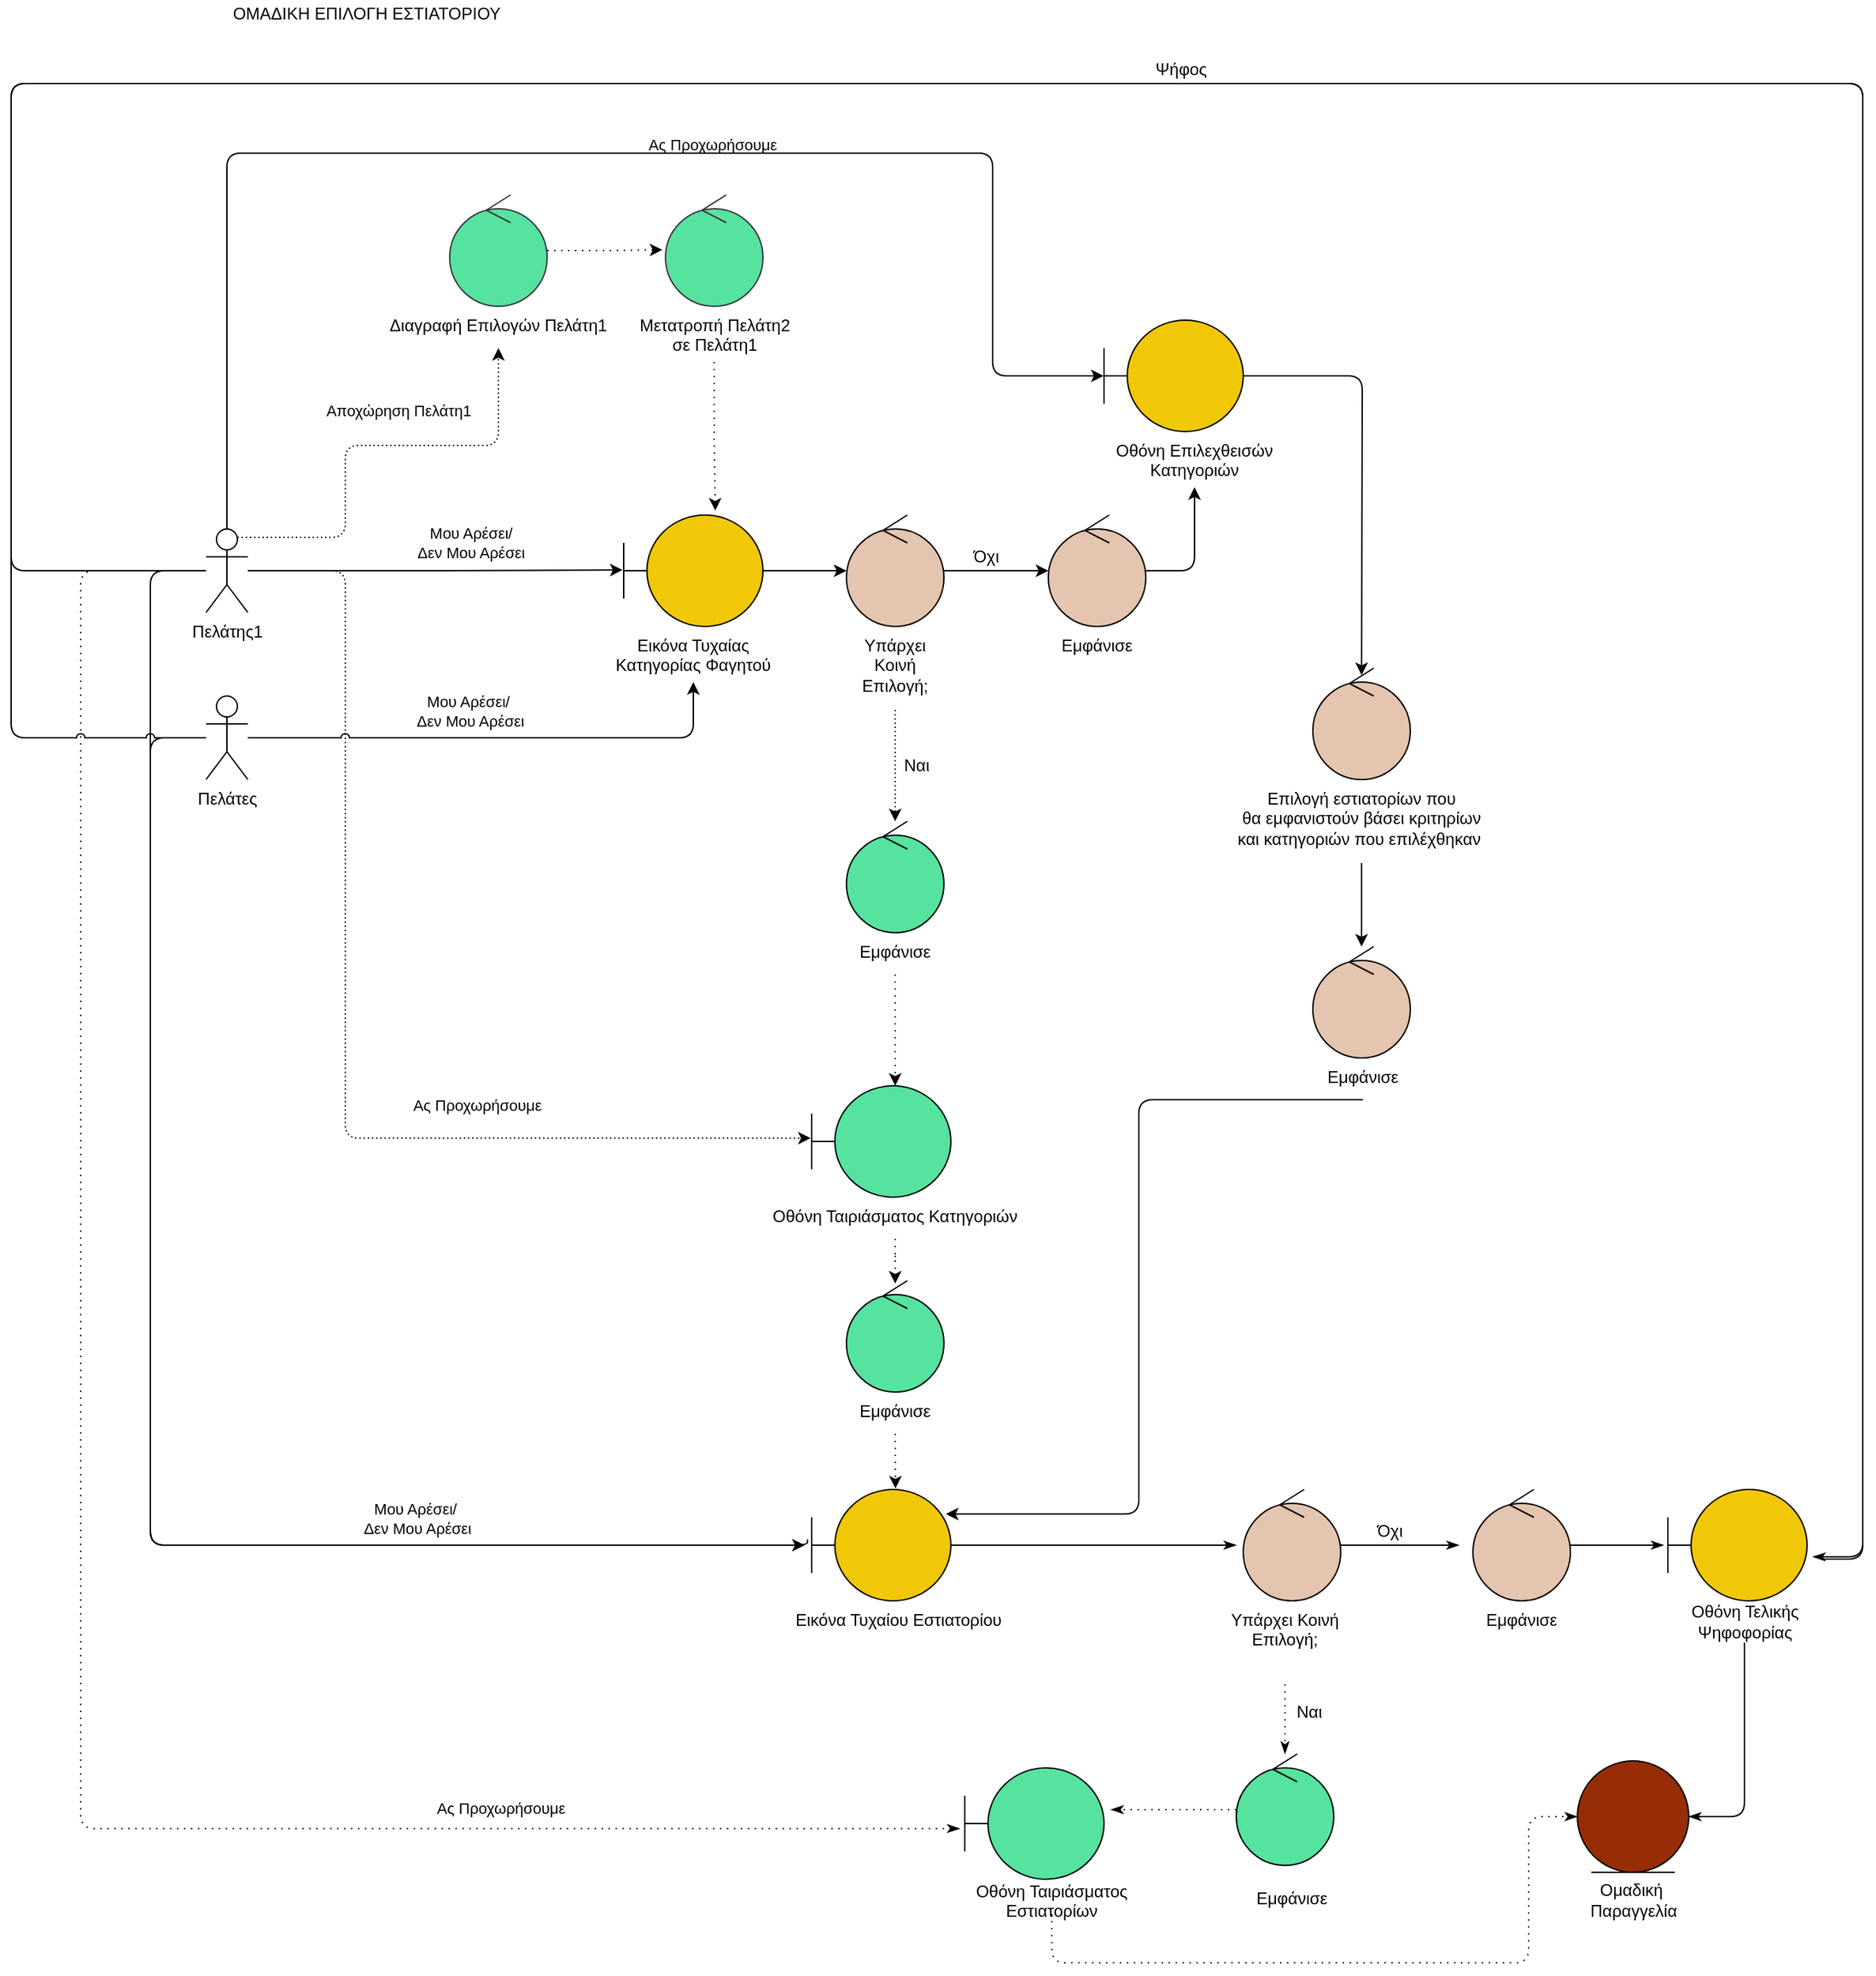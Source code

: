 <mxfile version="18.0.5" type="device"><diagram id="uHfvvN2AQdhe62Gos8ld" name="Page-1"><mxGraphModel dx="3250" dy="429" grid="1" gridSize="10" guides="1" tooltips="1" connect="1" arrows="1" fold="1" page="1" pageScale="1" pageWidth="827" pageHeight="1169" math="0" shadow="0"><root><mxCell id="0"/><mxCell id="1" parent="0"/><mxCell id="l14kzdqZGEYlCAnCeNNU-1" style="edgeStyle=orthogonalEdgeStyle;rounded=0;orthogonalLoop=1;jettySize=auto;html=1;entryX=-0.008;entryY=0.493;entryDx=0;entryDy=0;entryPerimeter=0;" edge="1" parent="1" source="l14kzdqZGEYlCAnCeNNU-5" target="l14kzdqZGEYlCAnCeNNU-9"><mxGeometry relative="1" as="geometry"/></mxCell><mxCell id="l14kzdqZGEYlCAnCeNNU-2" value="Μου Αρέσει/&lt;br&gt;Δεν Μου Αρέσει" style="edgeLabel;html=1;align=center;verticalAlign=middle;resizable=0;points=[];labelBackgroundColor=none;" vertex="1" connectable="0" parent="l14kzdqZGEYlCAnCeNNU-1"><mxGeometry x="-0.22" y="-2" relative="1" as="geometry"><mxPoint x="55" y="-22" as="offset"/></mxGeometry></mxCell><mxCell id="l14kzdqZGEYlCAnCeNNU-3" style="edgeStyle=orthogonalEdgeStyle;rounded=1;orthogonalLoop=1;jettySize=auto;html=1;entryX=-0.007;entryY=0.47;entryDx=0;entryDy=0;entryPerimeter=0;fillColor=#a20025;strokeColor=#000000;dashed=1;dashPattern=1 2;jumpStyle=arc;" edge="1" parent="1" source="l14kzdqZGEYlCAnCeNNU-5" target="l14kzdqZGEYlCAnCeNNU-33"><mxGeometry relative="1" as="geometry"><Array as="points"><mxPoint x="-2190" y="420"/><mxPoint x="-2190" y="828"/></Array></mxGeometry></mxCell><mxCell id="l14kzdqZGEYlCAnCeNNU-4" style="edgeStyle=orthogonalEdgeStyle;rounded=1;orthogonalLoop=1;jettySize=auto;html=1;entryX=-0.003;entryY=0.494;entryDx=0;entryDy=0;entryPerimeter=0;" edge="1" parent="1" source="l14kzdqZGEYlCAnCeNNU-5" target="l14kzdqZGEYlCAnCeNNU-25"><mxGeometry relative="1" as="geometry"><Array as="points"><mxPoint x="-2275" y="120"/><mxPoint x="-1725" y="120"/><mxPoint x="-1725" y="280"/><mxPoint x="-1645" y="280"/></Array></mxGeometry></mxCell><mxCell id="l14kzdqZGEYlCAnCeNNU-73" style="edgeStyle=orthogonalEdgeStyle;rounded=1;jumpStyle=arc;orthogonalLoop=1;jettySize=auto;html=1;entryX=-0.03;entryY=0.448;entryDx=0;entryDy=0;entryPerimeter=0;endArrow=none;endFill=0;" edge="1" parent="1" source="l14kzdqZGEYlCAnCeNNU-5" target="l14kzdqZGEYlCAnCeNNU-59"><mxGeometry relative="1" as="geometry"><Array as="points"><mxPoint x="-2330" y="420"/><mxPoint x="-2330" y="1120"/><mxPoint x="-1858" y="1120"/></Array></mxGeometry></mxCell><mxCell id="l14kzdqZGEYlCAnCeNNU-90" style="edgeStyle=orthogonalEdgeStyle;rounded=1;jumpStyle=arc;orthogonalLoop=1;jettySize=auto;html=1;entryX=-0.036;entryY=0.545;entryDx=0;entryDy=0;entryPerimeter=0;dashed=1;dashPattern=1 4;startArrow=none;startFill=0;endArrow=classicThin;endFill=1;" edge="1" parent="1" source="l14kzdqZGEYlCAnCeNNU-5" target="l14kzdqZGEYlCAnCeNNU-88"><mxGeometry relative="1" as="geometry"><Array as="points"><mxPoint x="-2380" y="420"/><mxPoint x="-2380" y="1324"/></Array></mxGeometry></mxCell><mxCell id="l14kzdqZGEYlCAnCeNNU-95" style="edgeStyle=orthogonalEdgeStyle;rounded=1;jumpStyle=arc;orthogonalLoop=1;jettySize=auto;html=1;entryX=1.042;entryY=0.605;entryDx=0;entryDy=0;entryPerimeter=0;startArrow=none;startFill=0;endArrow=classicThin;endFill=1;" edge="1" parent="1" source="l14kzdqZGEYlCAnCeNNU-5" target="l14kzdqZGEYlCAnCeNNU-92"><mxGeometry relative="1" as="geometry"><Array as="points"><mxPoint x="-2430" y="420"/><mxPoint x="-2430" y="70"/><mxPoint x="-1100" y="70"/><mxPoint x="-1100" y="1128"/></Array></mxGeometry></mxCell><mxCell id="l14kzdqZGEYlCAnCeNNU-5" value="Πελάτης1" style="shape=umlActor;verticalLabelPosition=bottom;verticalAlign=top;html=1;outlineConnect=0;" vertex="1" parent="1"><mxGeometry x="-2290" y="390" width="30" height="60" as="geometry"/></mxCell><mxCell id="l14kzdqZGEYlCAnCeNNU-6" style="edgeStyle=orthogonalEdgeStyle;rounded=1;orthogonalLoop=1;jettySize=auto;html=1;fillColor=#ffff88;strokeColor=#000000;dashed=1;dashPattern=1 2;entryX=0.5;entryY=1;entryDx=0;entryDy=0;exitX=0.75;exitY=0.1;exitDx=0;exitDy=0;exitPerimeter=0;" edge="1" parent="1" source="l14kzdqZGEYlCAnCeNNU-5" target="l14kzdqZGEYlCAnCeNNU-51"><mxGeometry relative="1" as="geometry"><mxPoint x="-2080" y="240" as="targetPoint"/><Array as="points"><mxPoint x="-2190" y="396"/><mxPoint x="-2190" y="330"/><mxPoint x="-2080" y="330"/></Array></mxGeometry></mxCell><mxCell id="l14kzdqZGEYlCAnCeNNU-7" value="Αποχώρηση Πελάτη1" style="edgeLabel;html=1;align=center;verticalAlign=middle;resizable=0;points=[];labelBackgroundColor=none;" vertex="1" connectable="0" parent="l14kzdqZGEYlCAnCeNNU-6"><mxGeometry x="0.497" y="-1" relative="1" as="geometry"><mxPoint x="-61" y="-26" as="offset"/></mxGeometry></mxCell><mxCell id="l14kzdqZGEYlCAnCeNNU-8" style="edgeStyle=orthogonalEdgeStyle;rounded=0;orthogonalLoop=1;jettySize=auto;html=1;" edge="1" parent="1" source="l14kzdqZGEYlCAnCeNNU-9" target="l14kzdqZGEYlCAnCeNNU-45"><mxGeometry relative="1" as="geometry"/></mxCell><mxCell id="l14kzdqZGEYlCAnCeNNU-9" value="" style="shape=umlBoundary;whiteSpace=wrap;html=1;fillColor=#F0C808;" vertex="1" parent="1"><mxGeometry x="-1990" y="380" width="100" height="80" as="geometry"/></mxCell><mxCell id="l14kzdqZGEYlCAnCeNNU-10" style="edgeStyle=orthogonalEdgeStyle;rounded=1;orthogonalLoop=1;jettySize=auto;html=1;entryX=0.5;entryY=1;entryDx=0;entryDy=0;jumpStyle=arc;" edge="1" parent="1" source="l14kzdqZGEYlCAnCeNNU-12" target="l14kzdqZGEYlCAnCeNNU-53"><mxGeometry relative="1" as="geometry"><Array as="points"><mxPoint x="-1940" y="540"/></Array></mxGeometry></mxCell><mxCell id="l14kzdqZGEYlCAnCeNNU-11" style="edgeStyle=orthogonalEdgeStyle;rounded=1;orthogonalLoop=1;jettySize=auto;html=1;jumpStyle=arc;" edge="1" parent="1" source="l14kzdqZGEYlCAnCeNNU-12"><mxGeometry relative="1" as="geometry"><mxPoint x="-1860" y="1120" as="targetPoint"/><Array as="points"><mxPoint x="-2330" y="540"/><mxPoint x="-2330" y="1120"/></Array></mxGeometry></mxCell><mxCell id="l14kzdqZGEYlCAnCeNNU-96" style="edgeStyle=orthogonalEdgeStyle;rounded=1;jumpStyle=arc;orthogonalLoop=1;jettySize=auto;html=1;startArrow=none;startFill=0;endArrow=none;endFill=0;" edge="1" parent="1" source="l14kzdqZGEYlCAnCeNNU-12"><mxGeometry relative="1" as="geometry"><mxPoint x="-1130" y="1130" as="targetPoint"/><Array as="points"><mxPoint x="-2430" y="540"/><mxPoint x="-2430" y="70"/><mxPoint x="-1100" y="70"/><mxPoint x="-1100" y="1130"/></Array></mxGeometry></mxCell><mxCell id="l14kzdqZGEYlCAnCeNNU-12" value="Πελάτες" style="shape=umlActor;verticalLabelPosition=bottom;verticalAlign=top;html=1;outlineConnect=0;" vertex="1" parent="1"><mxGeometry x="-2290" y="510" width="30" height="60" as="geometry"/></mxCell><mxCell id="l14kzdqZGEYlCAnCeNNU-19" value="Μου Αρέσει/&lt;br&gt;&amp;nbsp;Δεν Μου Αρέσει" style="edgeLabel;html=1;align=center;verticalAlign=middle;resizable=0;points=[];labelBackgroundColor=none;" vertex="1" connectable="0" parent="1"><mxGeometry x="-2090" y="550" as="geometry"><mxPoint x="-12" y="-29" as="offset"/></mxGeometry></mxCell><mxCell id="l14kzdqZGEYlCAnCeNNU-22" style="edgeStyle=orthogonalEdgeStyle;rounded=1;orthogonalLoop=1;jettySize=auto;html=1;entryX=0.5;entryY=1;entryDx=0;entryDy=0;" edge="1" parent="1" source="l14kzdqZGEYlCAnCeNNU-23" target="l14kzdqZGEYlCAnCeNNU-56"><mxGeometry relative="1" as="geometry"><Array as="points"><mxPoint x="-1580" y="420"/></Array></mxGeometry></mxCell><mxCell id="l14kzdqZGEYlCAnCeNNU-23" value="" style="ellipse;shape=umlControl;whiteSpace=wrap;html=1;fillColor=#E4C5AF;" vertex="1" parent="1"><mxGeometry x="-1685" y="380" width="70" height="80" as="geometry"/></mxCell><mxCell id="l14kzdqZGEYlCAnCeNNU-24" style="edgeStyle=orthogonalEdgeStyle;rounded=1;orthogonalLoop=1;jettySize=auto;html=1;" edge="1" parent="1" source="l14kzdqZGEYlCAnCeNNU-25"><mxGeometry relative="1" as="geometry"><mxPoint x="-1460" y="495" as="targetPoint"/></mxGeometry></mxCell><mxCell id="l14kzdqZGEYlCAnCeNNU-25" value="" style="shape=umlBoundary;whiteSpace=wrap;html=1;fillColor=#F0C808;" vertex="1" parent="1"><mxGeometry x="-1645" y="240" width="100" height="80" as="geometry"/></mxCell><mxCell id="l14kzdqZGEYlCAnCeNNU-28" style="edgeStyle=orthogonalEdgeStyle;rounded=0;orthogonalLoop=1;jettySize=auto;html=1;exitX=0.5;exitY=1;exitDx=0;exitDy=0;" edge="1" parent="1" source="l14kzdqZGEYlCAnCeNNU-50" target="l14kzdqZGEYlCAnCeNNU-30"><mxGeometry relative="1" as="geometry"><mxPoint x="-1465" y="712.5" as="sourcePoint"/></mxGeometry></mxCell><mxCell id="l14kzdqZGEYlCAnCeNNU-29" style="edgeStyle=orthogonalEdgeStyle;rounded=1;orthogonalLoop=1;jettySize=auto;html=1;exitX=0.5;exitY=1;exitDx=0;exitDy=0;entryX=0.964;entryY=0.22;entryDx=0;entryDy=0;entryPerimeter=0;" edge="1" parent="1" source="l14kzdqZGEYlCAnCeNNU-65" target="l14kzdqZGEYlCAnCeNNU-59"><mxGeometry relative="1" as="geometry"><mxPoint x="-1740" y="1080" as="targetPoint"/><Array as="points"><mxPoint x="-1620" y="800"/><mxPoint x="-1620" y="1098"/></Array></mxGeometry></mxCell><mxCell id="l14kzdqZGEYlCAnCeNNU-30" value="" style="ellipse;shape=umlControl;whiteSpace=wrap;html=1;fillColor=#E4C5AF;" vertex="1" parent="1"><mxGeometry x="-1495" y="690" width="70" height="80" as="geometry"/></mxCell><mxCell id="l14kzdqZGEYlCAnCeNNU-31" style="edgeStyle=orthogonalEdgeStyle;rounded=0;orthogonalLoop=1;jettySize=auto;html=1;fillColor=#a20025;strokeColor=#000000;exitX=0.5;exitY=1;exitDx=0;exitDy=0;dashed=1;dashPattern=1 4;" edge="1" parent="1" source="l14kzdqZGEYlCAnCeNNU-57" target="l14kzdqZGEYlCAnCeNNU-33"><mxGeometry relative="1" as="geometry"><mxPoint x="-1710" y="535" as="targetPoint"/><Array as="points"><mxPoint x="-1795" y="760"/><mxPoint x="-1795" y="760"/></Array></mxGeometry></mxCell><mxCell id="l14kzdqZGEYlCAnCeNNU-32" value="" style="ellipse;shape=umlControl;whiteSpace=wrap;html=1;fillColor=#56E39F;fontColor=#ffffff;strokeColor=#000000;" vertex="1" parent="1"><mxGeometry x="-1830" y="600" width="70" height="80" as="geometry"/></mxCell><mxCell id="l14kzdqZGEYlCAnCeNNU-33" value="" style="shape=umlBoundary;whiteSpace=wrap;html=1;fillColor=#56E39F;fontColor=#ffffff;strokeColor=#000000;" vertex="1" parent="1"><mxGeometry x="-1855" y="790" width="100" height="80" as="geometry"/></mxCell><mxCell id="l14kzdqZGEYlCAnCeNNU-34" style="edgeStyle=orthogonalEdgeStyle;rounded=0;orthogonalLoop=1;jettySize=auto;html=1;entryX=0.602;entryY=-0.009;entryDx=0;entryDy=0;entryPerimeter=0;fillColor=#a20025;strokeColor=#000000;exitX=0.5;exitY=1;exitDx=0;exitDy=0;dashed=1;dashPattern=1 4;" edge="1" parent="1" source="l14kzdqZGEYlCAnCeNNU-62" target="l14kzdqZGEYlCAnCeNNU-59"><mxGeometry relative="1" as="geometry"><mxPoint x="-1790.21" y="1076.89" as="targetPoint"/><Array as="points"/></mxGeometry></mxCell><mxCell id="l14kzdqZGEYlCAnCeNNU-35" value="" style="ellipse;shape=umlControl;whiteSpace=wrap;html=1;fillColor=#56E39F;fontColor=#ffffff;strokeColor=#000000;" vertex="1" parent="1"><mxGeometry x="-1830" y="930" width="70" height="80" as="geometry"/></mxCell><mxCell id="l14kzdqZGEYlCAnCeNNU-36" value="&lt;div style=&quot;&quot;&gt;&lt;font face=&quot;helvetica&quot;&gt;&lt;span style=&quot;font-size: 11px;&quot;&gt;Ας Προχωρήσουμε&lt;/span&gt;&lt;/font&gt;&lt;/div&gt;" style="text;whiteSpace=wrap;html=1;labelBackgroundColor=none;align=center;" vertex="1" parent="1"><mxGeometry x="-2145" y="790" width="100" height="30" as="geometry"/></mxCell><mxCell id="l14kzdqZGEYlCAnCeNNU-38" value="ΟΜΑΔΙΚΗ ΕΠΙΛΟΓΗ ΕΣΤΙΑΤΟΡΙΟΥ" style="text;html=1;align=center;verticalAlign=middle;resizable=0;points=[];autosize=1;strokeColor=none;fillColor=none;" vertex="1" parent="1"><mxGeometry x="-2280" y="10" width="210" height="20" as="geometry"/></mxCell><mxCell id="l14kzdqZGEYlCAnCeNNU-39" style="edgeStyle=orthogonalEdgeStyle;rounded=0;orthogonalLoop=1;jettySize=auto;html=1;entryX=-0.031;entryY=0.493;entryDx=0;entryDy=0;entryPerimeter=0;fillColor=#d80073;strokeColor=#000000;dashed=1;dashPattern=1 4;" edge="1" parent="1" source="l14kzdqZGEYlCAnCeNNU-40" target="l14kzdqZGEYlCAnCeNNU-42"><mxGeometry relative="1" as="geometry"/></mxCell><mxCell id="l14kzdqZGEYlCAnCeNNU-40" value="" style="ellipse;shape=umlControl;whiteSpace=wrap;html=1;fillColor=#56E39F;strokeColor=#36393d;" vertex="1" parent="1"><mxGeometry x="-2115" y="150" width="70" height="80" as="geometry"/></mxCell><mxCell id="l14kzdqZGEYlCAnCeNNU-41" style="edgeStyle=orthogonalEdgeStyle;rounded=0;orthogonalLoop=1;jettySize=auto;html=1;entryX=0.658;entryY=-0.04;entryDx=0;entryDy=0;entryPerimeter=0;fillColor=#d80073;strokeColor=#000000;exitX=0.5;exitY=1;exitDx=0;exitDy=0;dashed=1;dashPattern=1 4;" edge="1" parent="1" source="l14kzdqZGEYlCAnCeNNU-52" target="l14kzdqZGEYlCAnCeNNU-9"><mxGeometry relative="1" as="geometry"/></mxCell><mxCell id="l14kzdqZGEYlCAnCeNNU-42" value="" style="ellipse;shape=umlControl;whiteSpace=wrap;html=1;fillColor=#56E39F;strokeColor=#36393d;" vertex="1" parent="1"><mxGeometry x="-1960" y="150" width="70" height="80" as="geometry"/></mxCell><mxCell id="l14kzdqZGEYlCAnCeNNU-43" style="edgeStyle=orthogonalEdgeStyle;rounded=0;orthogonalLoop=1;jettySize=auto;html=1;" edge="1" parent="1" source="l14kzdqZGEYlCAnCeNNU-45" target="l14kzdqZGEYlCAnCeNNU-23"><mxGeometry relative="1" as="geometry"/></mxCell><mxCell id="l14kzdqZGEYlCAnCeNNU-44" style="edgeStyle=orthogonalEdgeStyle;rounded=0;orthogonalLoop=1;jettySize=auto;html=1;fillColor=#a20025;strokeColor=#000000;exitX=0.5;exitY=1;exitDx=0;exitDy=0;dashed=1;dashPattern=1 2;" edge="1" parent="1" source="l14kzdqZGEYlCAnCeNNU-54" target="l14kzdqZGEYlCAnCeNNU-32"><mxGeometry relative="1" as="geometry"/></mxCell><mxCell id="l14kzdqZGEYlCAnCeNNU-45" value="" style="ellipse;shape=umlControl;whiteSpace=wrap;html=1;fillColor=#E4C5AF;" vertex="1" parent="1"><mxGeometry x="-1830" y="380" width="70" height="80" as="geometry"/></mxCell><mxCell id="l14kzdqZGEYlCAnCeNNU-46" value="Όχι" style="text;html=1;align=center;verticalAlign=middle;resizable=0;points=[];autosize=1;strokeColor=none;fillColor=none;" vertex="1" parent="1"><mxGeometry x="-1745" y="400" width="30" height="20" as="geometry"/></mxCell><mxCell id="l14kzdqZGEYlCAnCeNNU-47" value="Ναι" style="text;html=1;align=center;verticalAlign=middle;resizable=0;points=[];autosize=1;strokeColor=none;fillColor=none;" vertex="1" parent="1"><mxGeometry x="-1795" y="550" width="30" height="20" as="geometry"/></mxCell><mxCell id="l14kzdqZGEYlCAnCeNNU-49" value="" style="ellipse;shape=umlControl;whiteSpace=wrap;html=1;fillColor=#E4C5AF;" vertex="1" parent="1"><mxGeometry x="-1495" y="490" width="70" height="80" as="geometry"/></mxCell><mxCell id="l14kzdqZGEYlCAnCeNNU-50" value="&lt;span style=&quot;font-family: helvetica; font-size: 12px; font-style: normal; font-weight: 400; letter-spacing: normal; text-indent: 0px; text-transform: none; word-spacing: 0px; display: inline; float: none;&quot;&gt;Επιλογή εστιατορίων που &lt;br&gt;θα εμφανιστούν βάσει κριτηρίων &lt;br&gt;και κατηγοριών που επιλέχθηκαν&amp;nbsp;&lt;/span&gt;" style="text;whiteSpace=wrap;html=1;align=center;labelBackgroundColor=none;fontColor=default;" vertex="1" parent="1"><mxGeometry x="-1565" y="570" width="210" height="60" as="geometry"/></mxCell><mxCell id="l14kzdqZGEYlCAnCeNNU-51" value="&lt;span style=&quot;font-family: helvetica; font-size: 12px; font-style: normal; font-weight: 400; letter-spacing: normal; text-indent: 0px; text-transform: none; word-spacing: 0px; display: inline; float: none;&quot;&gt;Διαγραφή Επιλογών Πελάτη1&lt;/span&gt;" style="text;whiteSpace=wrap;html=1;align=center;labelBackgroundColor=none;fontColor=default;" vertex="1" parent="1"><mxGeometry x="-2175" y="230" width="190" height="30" as="geometry"/></mxCell><mxCell id="l14kzdqZGEYlCAnCeNNU-52" value="&lt;span style=&quot;font-family: helvetica; font-size: 12px; font-style: normal; font-weight: 400; letter-spacing: normal; text-indent: 0px; text-transform: none; word-spacing: 0px; display: inline; float: none;&quot;&gt;Μετατροπή Πελάτη2&lt;br&gt;σε Πελάτη1&lt;/span&gt;" style="text;whiteSpace=wrap;html=1;align=center;labelBackgroundColor=none;fontColor=default;" vertex="1" parent="1"><mxGeometry x="-1992.5" y="230" width="135" height="40" as="geometry"/></mxCell><mxCell id="l14kzdqZGEYlCAnCeNNU-53" value="&lt;span style=&quot;font-family: helvetica; font-size: 12px; font-style: normal; font-weight: 400; letter-spacing: normal; text-indent: 0px; text-transform: none; word-spacing: 0px; display: inline; float: none;&quot;&gt;Εικόνα Τυχαίας &lt;br&gt;Κατηγορίας Φαγητού&lt;/span&gt;" style="text;whiteSpace=wrap;html=1;align=center;labelBackgroundColor=none;fontColor=default;" vertex="1" parent="1"><mxGeometry x="-2010" y="460" width="140" height="40" as="geometry"/></mxCell><mxCell id="l14kzdqZGEYlCAnCeNNU-54" value="&lt;meta charset=&quot;utf-8&quot;&gt;&lt;span style=&quot;font-family: helvetica; font-size: 12px; font-style: normal; font-weight: 400; letter-spacing: normal; text-indent: 0px; text-transform: none; word-spacing: 0px; display: inline; float: none;&quot;&gt;Υπάρχει&lt;/span&gt;&lt;br style=&quot;font-family: helvetica; font-size: 12px; font-style: normal; font-weight: 400; letter-spacing: normal; text-indent: 0px; text-transform: none; word-spacing: 0px;&quot;&gt;&lt;span style=&quot;font-family: helvetica; font-size: 12px; font-style: normal; font-weight: 400; letter-spacing: normal; text-indent: 0px; text-transform: none; word-spacing: 0px; display: inline; float: none;&quot;&gt;Κοινή&lt;/span&gt;&lt;br style=&quot;font-family: helvetica; font-size: 12px; font-style: normal; font-weight: 400; letter-spacing: normal; text-indent: 0px; text-transform: none; word-spacing: 0px;&quot;&gt;&lt;span style=&quot;font-family: helvetica; font-size: 12px; font-style: normal; font-weight: 400; letter-spacing: normal; text-indent: 0px; text-transform: none; word-spacing: 0px; display: inline; float: none;&quot;&gt;Επιλογή;&lt;/span&gt;" style="text;whiteSpace=wrap;html=1;align=center;labelBackgroundColor=none;fontColor=default;" vertex="1" parent="1"><mxGeometry x="-1835" y="460" width="80" height="60" as="geometry"/></mxCell><mxCell id="l14kzdqZGEYlCAnCeNNU-55" value="&lt;meta charset=&quot;utf-8&quot;&gt;&lt;span style=&quot;font-family: helvetica; font-size: 12px; font-style: normal; font-weight: 400; letter-spacing: normal; text-indent: 0px; text-transform: none; word-spacing: 0px; display: inline; float: none;&quot;&gt;Εμφάνισε&lt;/span&gt;" style="text;whiteSpace=wrap;html=1;align=center;labelBackgroundColor=none;fontColor=default;" vertex="1" parent="1"><mxGeometry x="-1690" y="460" width="80" height="30" as="geometry"/></mxCell><mxCell id="l14kzdqZGEYlCAnCeNNU-56" value="&lt;span style=&quot;font-family: helvetica; font-size: 12px; font-style: normal; font-weight: 400; letter-spacing: normal; text-indent: 0px; text-transform: none; word-spacing: 0px; display: inline; float: none;&quot;&gt;Οθόνη Επιλεχθεισών &lt;br&gt;Κατηγοριών&lt;/span&gt;" style="text;whiteSpace=wrap;html=1;align=center;labelBackgroundColor=none;fontColor=default;" vertex="1" parent="1"><mxGeometry x="-1655" y="320" width="150" height="40" as="geometry"/></mxCell><mxCell id="l14kzdqZGEYlCAnCeNNU-57" value="&lt;meta charset=&quot;utf-8&quot;&gt;&lt;span style=&quot;font-family: helvetica; font-size: 12px; font-style: normal; font-weight: 400; letter-spacing: normal; text-indent: 0px; text-transform: none; word-spacing: 0px; display: inline; float: none;&quot;&gt;Εμφάνισε&lt;/span&gt;" style="text;whiteSpace=wrap;html=1;align=center;labelBackgroundColor=none;fontColor=default;" vertex="1" parent="1"><mxGeometry x="-1835" y="680" width="80" height="30" as="geometry"/></mxCell><mxCell id="l14kzdqZGEYlCAnCeNNU-58" value="&lt;span style=&quot;font-family: &amp;quot;helvetica&amp;quot; ; font-size: 12px ; font-style: normal ; font-weight: 400 ; letter-spacing: normal ; text-indent: 0px ; text-transform: none ; word-spacing: 0px ; display: inline ; float: none&quot;&gt;Εικόνα Τυχαίου Εστιατορίου&lt;br&gt;&amp;nbsp;&lt;/span&gt;" style="text;whiteSpace=wrap;html=1;align=center;labelBackgroundColor=none;fontColor=default;" vertex="1" parent="1"><mxGeometry x="-1895" y="1160" width="205" height="30" as="geometry"/></mxCell><mxCell id="l14kzdqZGEYlCAnCeNNU-75" style="edgeStyle=orthogonalEdgeStyle;rounded=1;jumpStyle=arc;orthogonalLoop=1;jettySize=auto;html=1;endArrow=classicThin;endFill=1;startArrow=none;startFill=0;" edge="1" parent="1" source="l14kzdqZGEYlCAnCeNNU-59"><mxGeometry relative="1" as="geometry"><mxPoint x="-1550" y="1120" as="targetPoint"/></mxGeometry></mxCell><mxCell id="l14kzdqZGEYlCAnCeNNU-59" value="" style="shape=umlBoundary;whiteSpace=wrap;html=1;fillColor=#F0C808;fontColor=#ffffff;strokeColor=#000000;" vertex="1" parent="1"><mxGeometry x="-1855" y="1080" width="100" height="80" as="geometry"/></mxCell><mxCell id="l14kzdqZGEYlCAnCeNNU-60" style="edgeStyle=orthogonalEdgeStyle;rounded=1;orthogonalLoop=1;jettySize=auto;html=1;entryX=0.5;entryY=0.026;entryDx=0;entryDy=0;entryPerimeter=0;fontColor=default;strokeColor=#000000;dashed=1;dashPattern=1 4;" edge="1" parent="1" source="l14kzdqZGEYlCAnCeNNU-61" target="l14kzdqZGEYlCAnCeNNU-35"><mxGeometry relative="1" as="geometry"/></mxCell><mxCell id="l14kzdqZGEYlCAnCeNNU-61" value="&lt;meta charset=&quot;utf-8&quot;&gt;&lt;span style=&quot;font-family: helvetica; font-size: 12px; font-style: normal; font-weight: 400; letter-spacing: normal; text-indent: 0px; text-transform: none; word-spacing: 0px; display: inline; float: none;&quot;&gt;Οθόνη Ταιριάσματος Κατηγοριών&lt;/span&gt;" style="text;whiteSpace=wrap;html=1;align=center;labelBackgroundColor=none;fontColor=default;" vertex="1" parent="1"><mxGeometry x="-1905" y="870" width="220" height="30" as="geometry"/></mxCell><mxCell id="l14kzdqZGEYlCAnCeNNU-62" value="&lt;meta charset=&quot;utf-8&quot;&gt;&lt;span style=&quot;font-family: helvetica; font-size: 12px; font-style: normal; font-weight: 400; letter-spacing: normal; text-indent: 0px; text-transform: none; word-spacing: 0px; display: inline; float: none;&quot;&gt;Εμφάνισε&lt;/span&gt;" style="text;whiteSpace=wrap;html=1;align=center;labelBackgroundColor=none;fontColor=default;" vertex="1" parent="1"><mxGeometry x="-1835" y="1010" width="80" height="30" as="geometry"/></mxCell><mxCell id="l14kzdqZGEYlCAnCeNNU-65" value="&lt;meta charset=&quot;utf-8&quot;&gt;&lt;span style=&quot;font-family: helvetica; font-size: 12px; font-style: normal; font-weight: 400; letter-spacing: normal; text-indent: 0px; text-transform: none; word-spacing: 0px; display: inline; float: none;&quot;&gt;Εμφάνισε&lt;/span&gt;" style="text;whiteSpace=wrap;html=1;align=center;labelBackgroundColor=none;fontColor=default;" vertex="1" parent="1"><mxGeometry x="-1499" y="770" width="80" height="30" as="geometry"/></mxCell><mxCell id="l14kzdqZGEYlCAnCeNNU-66" value="&lt;div style=&quot;&quot;&gt;&lt;font face=&quot;helvetica&quot;&gt;&lt;span style=&quot;font-size: 11px;&quot;&gt;Ας Προχωρήσουμε&lt;/span&gt;&lt;/font&gt;&lt;/div&gt;" style="text;whiteSpace=wrap;html=1;labelBackgroundColor=none;align=center;" vertex="1" parent="1"><mxGeometry x="-1976" y="100" width="100" height="30" as="geometry"/></mxCell><mxCell id="l14kzdqZGEYlCAnCeNNU-72" value="Μου Αρέσει/&lt;br&gt;&amp;nbsp;Δεν Μου Αρέσει" style="edgeLabel;html=1;align=center;verticalAlign=middle;resizable=0;points=[];labelBackgroundColor=none;" vertex="1" connectable="0" parent="1"><mxGeometry x="-2128" y="1130" as="geometry"><mxPoint x="-12" y="-29" as="offset"/></mxGeometry></mxCell><mxCell id="l14kzdqZGEYlCAnCeNNU-78" style="edgeStyle=orthogonalEdgeStyle;rounded=1;jumpStyle=arc;orthogonalLoop=1;jettySize=auto;html=1;startArrow=none;startFill=0;endArrow=classicThin;endFill=1;" edge="1" parent="1" source="l14kzdqZGEYlCAnCeNNU-74"><mxGeometry relative="1" as="geometry"><mxPoint x="-1390" y="1120" as="targetPoint"/></mxGeometry></mxCell><mxCell id="l14kzdqZGEYlCAnCeNNU-74" value="" style="ellipse;shape=umlControl;whiteSpace=wrap;html=1;fillColor=#E4C5AF;" vertex="1" parent="1"><mxGeometry x="-1545" y="1080" width="70" height="80" as="geometry"/></mxCell><mxCell id="l14kzdqZGEYlCAnCeNNU-80" style="edgeStyle=orthogonalEdgeStyle;rounded=1;jumpStyle=arc;orthogonalLoop=1;jettySize=auto;html=1;startArrow=none;startFill=0;endArrow=classicThin;endFill=1;dashed=1;dashPattern=1 4;" edge="1" parent="1" source="l14kzdqZGEYlCAnCeNNU-76"><mxGeometry relative="1" as="geometry"><mxPoint x="-1515" y="1270" as="targetPoint"/></mxGeometry></mxCell><mxCell id="l14kzdqZGEYlCAnCeNNU-76" value="&lt;span style=&quot;font-family: helvetica; font-size: 12px; font-style: normal; font-weight: 400; letter-spacing: normal; text-indent: 0px; text-transform: none; word-spacing: 0px; display: inline; float: none;&quot;&gt;Υπάρχει Κοινή Επιλογή&lt;/span&gt;&lt;font face=&quot;helvetica&quot;&gt;;&lt;/font&gt;" style="text;whiteSpace=wrap;html=1;align=center;labelBackgroundColor=none;fontColor=default;" vertex="1" parent="1"><mxGeometry x="-1555" y="1160" width="80" height="60" as="geometry"/></mxCell><mxCell id="l14kzdqZGEYlCAnCeNNU-93" style="edgeStyle=orthogonalEdgeStyle;rounded=1;jumpStyle=arc;orthogonalLoop=1;jettySize=auto;html=1;entryX=-0.03;entryY=0.5;entryDx=0;entryDy=0;entryPerimeter=0;startArrow=none;startFill=0;endArrow=classicThin;endFill=1;" edge="1" parent="1" source="l14kzdqZGEYlCAnCeNNU-77" target="l14kzdqZGEYlCAnCeNNU-92"><mxGeometry relative="1" as="geometry"/></mxCell><mxCell id="l14kzdqZGEYlCAnCeNNU-77" value="" style="ellipse;shape=umlControl;whiteSpace=wrap;html=1;fillColor=#E4C5AF;" vertex="1" parent="1"><mxGeometry x="-1380" y="1080" width="70" height="80" as="geometry"/></mxCell><mxCell id="l14kzdqZGEYlCAnCeNNU-79" value="Όχι" style="text;html=1;align=center;verticalAlign=middle;resizable=0;points=[];autosize=1;strokeColor=none;fillColor=none;" vertex="1" parent="1"><mxGeometry x="-1455" y="1100" width="30" height="20" as="geometry"/></mxCell><mxCell id="l14kzdqZGEYlCAnCeNNU-81" value="Ναι" style="text;html=1;align=center;verticalAlign=middle;resizable=0;points=[];autosize=1;strokeColor=none;fillColor=none;" vertex="1" parent="1"><mxGeometry x="-1513" y="1230" width="30" height="20" as="geometry"/></mxCell><mxCell id="l14kzdqZGEYlCAnCeNNU-83" value="&lt;meta charset=&quot;utf-8&quot;&gt;&lt;span style=&quot;font-family: helvetica; font-size: 12px; font-style: normal; font-weight: 400; letter-spacing: normal; text-indent: 0px; text-transform: none; word-spacing: 0px; display: inline; float: none;&quot;&gt;Εμφάνισε&lt;/span&gt;" style="text;whiteSpace=wrap;html=1;align=center;labelBackgroundColor=none;fontColor=default;" vertex="1" parent="1"><mxGeometry x="-1385" y="1160" width="80" height="30" as="geometry"/></mxCell><mxCell id="l14kzdqZGEYlCAnCeNNU-87" style="edgeStyle=orthogonalEdgeStyle;rounded=1;jumpStyle=arc;orthogonalLoop=1;jettySize=auto;html=1;dashed=1;dashPattern=1 4;startArrow=none;startFill=0;endArrow=classicThin;endFill=1;" edge="1" parent="1" source="l14kzdqZGEYlCAnCeNNU-84"><mxGeometry relative="1" as="geometry"><mxPoint x="-1640" y="1310" as="targetPoint"/></mxGeometry></mxCell><mxCell id="l14kzdqZGEYlCAnCeNNU-84" value="" style="ellipse;shape=umlControl;whiteSpace=wrap;html=1;fillColor=#56E39F;fontColor=#ffffff;strokeColor=#000000;" vertex="1" parent="1"><mxGeometry x="-1550" y="1270" width="70" height="80" as="geometry"/></mxCell><mxCell id="l14kzdqZGEYlCAnCeNNU-85" value="&lt;meta charset=&quot;utf-8&quot;&gt;&lt;span style=&quot;font-family: helvetica; font-size: 12px; font-style: normal; font-weight: 400; letter-spacing: normal; text-indent: 0px; text-transform: none; word-spacing: 0px; display: inline; float: none;&quot;&gt;Εμφάνισε&lt;/span&gt;" style="text;whiteSpace=wrap;html=1;align=center;labelBackgroundColor=none;fontColor=default;" vertex="1" parent="1"><mxGeometry x="-1550" y="1360" width="80" height="20" as="geometry"/></mxCell><mxCell id="l14kzdqZGEYlCAnCeNNU-88" value="" style="shape=umlBoundary;whiteSpace=wrap;html=1;fillColor=#56E39F;fontColor=#ffffff;strokeColor=#000000;" vertex="1" parent="1"><mxGeometry x="-1745" y="1280" width="100" height="80" as="geometry"/></mxCell><mxCell id="l14kzdqZGEYlCAnCeNNU-100" style="edgeStyle=orthogonalEdgeStyle;rounded=1;jumpStyle=arc;orthogonalLoop=1;jettySize=auto;html=1;entryX=0;entryY=0.5;entryDx=0;entryDy=0;startArrow=none;startFill=0;endArrow=classicThin;endFill=1;dashed=1;dashPattern=1 4;" edge="1" parent="1" source="l14kzdqZGEYlCAnCeNNU-89" target="l14kzdqZGEYlCAnCeNNU-98"><mxGeometry relative="1" as="geometry"><Array as="points"><mxPoint x="-1682" y="1420"/><mxPoint x="-1340" y="1420"/><mxPoint x="-1340" y="1315"/></Array></mxGeometry></mxCell><mxCell id="l14kzdqZGEYlCAnCeNNU-89" value="&lt;span style=&quot;font-family: helvetica; font-size: 12px; font-style: normal; font-weight: 400; letter-spacing: normal; text-indent: 0px; text-transform: none; word-spacing: 0px; display: inline; float: none;&quot;&gt;Οθόνη Ταιριάσματος &lt;br&gt;Εστιατορίων&lt;/span&gt;" style="text;whiteSpace=wrap;html=1;align=center;labelBackgroundColor=none;fontColor=default;" vertex="1" parent="1"><mxGeometry x="-1745" y="1355" width="125" height="30" as="geometry"/></mxCell><mxCell id="l14kzdqZGEYlCAnCeNNU-91" value="&lt;div style=&quot;&quot;&gt;&lt;font face=&quot;helvetica&quot;&gt;&lt;span style=&quot;font-size: 11px;&quot;&gt;Ας Προχωρήσουμε&lt;/span&gt;&lt;/font&gt;&lt;/div&gt;" style="text;whiteSpace=wrap;html=1;labelBackgroundColor=none;align=center;" vertex="1" parent="1"><mxGeometry x="-2128" y="1295" width="100" height="30" as="geometry"/></mxCell><mxCell id="l14kzdqZGEYlCAnCeNNU-92" value="" style="shape=umlBoundary;whiteSpace=wrap;html=1;fillColor=#F0C808;fontColor=#ffffff;strokeColor=#000000;" vertex="1" parent="1"><mxGeometry x="-1240" y="1080" width="100" height="80" as="geometry"/></mxCell><mxCell id="l14kzdqZGEYlCAnCeNNU-101" style="edgeStyle=orthogonalEdgeStyle;rounded=1;jumpStyle=arc;orthogonalLoop=1;jettySize=auto;html=1;entryX=1;entryY=0.5;entryDx=0;entryDy=0;startArrow=none;startFill=0;endArrow=classicThin;endFill=1;" edge="1" parent="1" source="l14kzdqZGEYlCAnCeNNU-94" target="l14kzdqZGEYlCAnCeNNU-98"><mxGeometry relative="1" as="geometry"/></mxCell><mxCell id="l14kzdqZGEYlCAnCeNNU-94" value="Οθόνη Τελικής&lt;br&gt;Ψηφοφορίας" style="text;html=1;align=center;verticalAlign=middle;resizable=0;points=[];autosize=1;strokeColor=none;fillColor=none;" vertex="1" parent="1"><mxGeometry x="-1230" y="1160" width="90" height="30" as="geometry"/></mxCell><mxCell id="l14kzdqZGEYlCAnCeNNU-97" value="Ψήφος" style="text;html=1;align=center;verticalAlign=middle;resizable=0;points=[];autosize=1;strokeColor=none;fillColor=none;" vertex="1" parent="1"><mxGeometry x="-1615" y="50" width="50" height="20" as="geometry"/></mxCell><mxCell id="l14kzdqZGEYlCAnCeNNU-98" value="" style="ellipse;shape=umlEntity;whiteSpace=wrap;html=1;fillColor=#972D07;" vertex="1" parent="1"><mxGeometry x="-1305" y="1275" width="80" height="80" as="geometry"/></mxCell><mxCell id="l14kzdqZGEYlCAnCeNNU-99" value="Ομαδική&amp;nbsp;&lt;br&gt;Παραγγελία" style="text;html=1;align=center;verticalAlign=middle;resizable=0;points=[];autosize=1;strokeColor=none;fillColor=none;" vertex="1" parent="1"><mxGeometry x="-1305" y="1360" width="80" height="30" as="geometry"/></mxCell></root></mxGraphModel></diagram></mxfile>